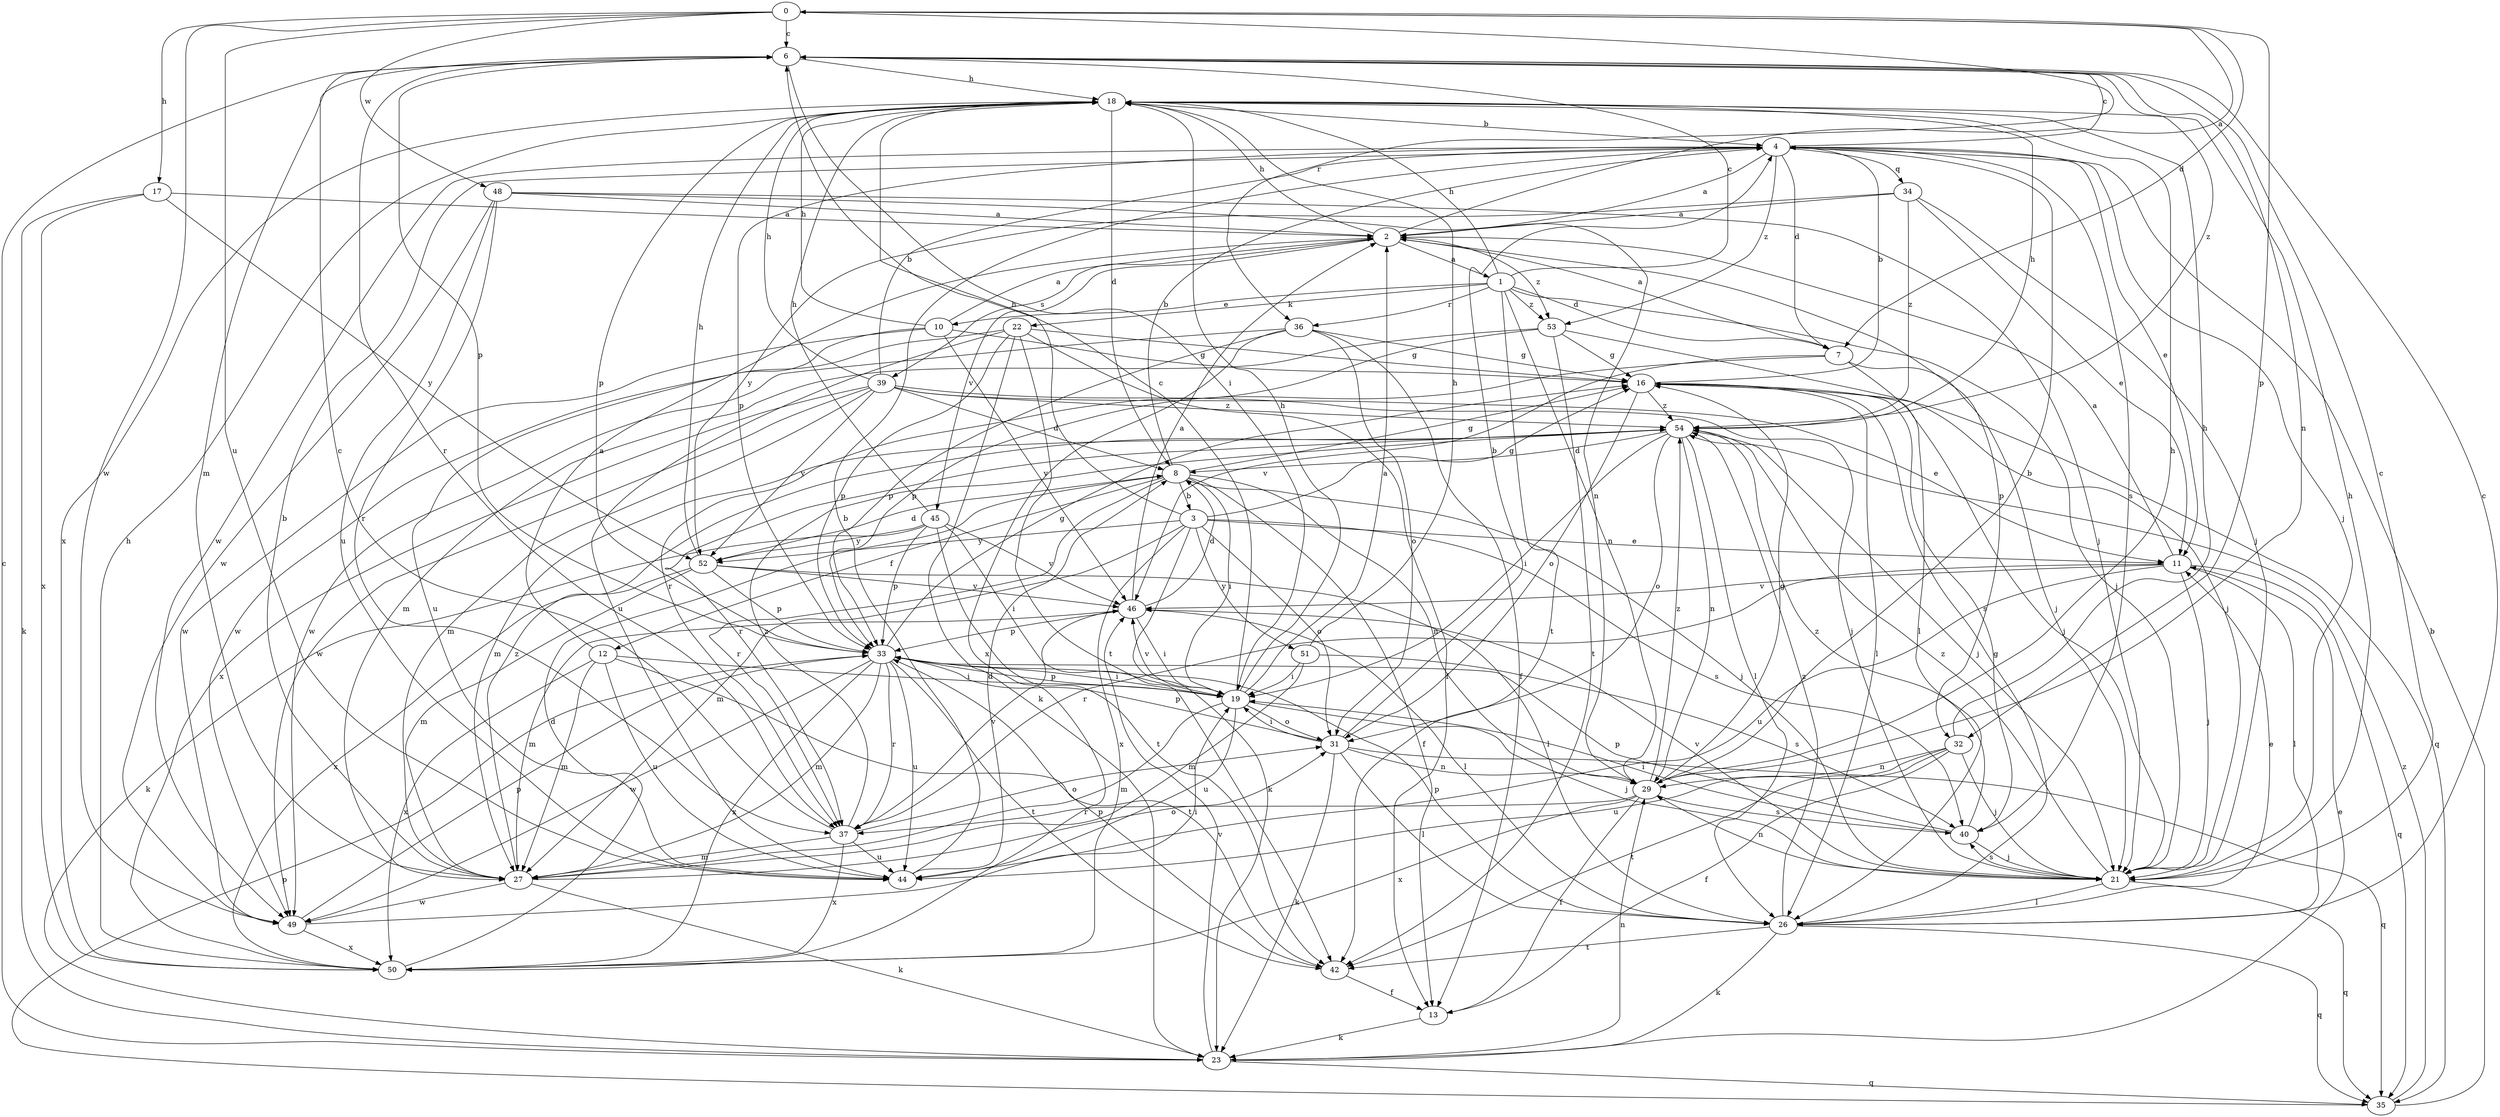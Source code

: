 strict digraph  {
0;
1;
2;
3;
4;
6;
7;
8;
10;
11;
12;
13;
16;
17;
18;
19;
21;
22;
23;
26;
27;
29;
31;
32;
33;
34;
35;
36;
37;
39;
40;
42;
44;
45;
46;
48;
49;
50;
51;
52;
53;
54;
0 -> 6  [label=c];
0 -> 7  [label=d];
0 -> 17  [label=h];
0 -> 32  [label=p];
0 -> 36  [label=r];
0 -> 44  [label=u];
0 -> 48  [label=w];
0 -> 49  [label=w];
1 -> 6  [label=c];
1 -> 7  [label=d];
1 -> 10  [label=e];
1 -> 18  [label=h];
1 -> 21  [label=j];
1 -> 22  [label=k];
1 -> 29  [label=n];
1 -> 36  [label=r];
1 -> 42  [label=t];
1 -> 53  [label=z];
2 -> 0  [label=a];
2 -> 1  [label=a];
2 -> 18  [label=h];
2 -> 32  [label=p];
2 -> 39  [label=s];
2 -> 45  [label=v];
2 -> 53  [label=z];
3 -> 11  [label=e];
3 -> 16  [label=g];
3 -> 18  [label=h];
3 -> 23  [label=k];
3 -> 27  [label=m];
3 -> 31  [label=o];
3 -> 40  [label=s];
3 -> 50  [label=x];
3 -> 51  [label=y];
3 -> 52  [label=y];
4 -> 2  [label=a];
4 -> 6  [label=c];
4 -> 7  [label=d];
4 -> 11  [label=e];
4 -> 21  [label=j];
4 -> 33  [label=p];
4 -> 34  [label=q];
4 -> 40  [label=s];
4 -> 49  [label=w];
4 -> 53  [label=z];
6 -> 18  [label=h];
6 -> 19  [label=i];
6 -> 27  [label=m];
6 -> 29  [label=n];
6 -> 33  [label=p];
6 -> 37  [label=r];
6 -> 54  [label=z];
7 -> 2  [label=a];
7 -> 21  [label=j];
7 -> 26  [label=l];
7 -> 33  [label=p];
7 -> 46  [label=v];
8 -> 3  [label=b];
8 -> 4  [label=b];
8 -> 12  [label=f];
8 -> 13  [label=f];
8 -> 16  [label=g];
8 -> 19  [label=i];
8 -> 21  [label=j];
8 -> 29  [label=n];
8 -> 37  [label=r];
10 -> 2  [label=a];
10 -> 16  [label=g];
10 -> 18  [label=h];
10 -> 44  [label=u];
10 -> 46  [label=v];
10 -> 49  [label=w];
11 -> 2  [label=a];
11 -> 21  [label=j];
11 -> 26  [label=l];
11 -> 35  [label=q];
11 -> 37  [label=r];
11 -> 44  [label=u];
11 -> 46  [label=v];
12 -> 2  [label=a];
12 -> 19  [label=i];
12 -> 27  [label=m];
12 -> 42  [label=t];
12 -> 44  [label=u];
12 -> 50  [label=x];
13 -> 23  [label=k];
16 -> 4  [label=b];
16 -> 21  [label=j];
16 -> 26  [label=l];
16 -> 31  [label=o];
16 -> 35  [label=q];
16 -> 40  [label=s];
16 -> 54  [label=z];
17 -> 2  [label=a];
17 -> 23  [label=k];
17 -> 50  [label=x];
17 -> 52  [label=y];
18 -> 4  [label=b];
18 -> 8  [label=d];
18 -> 33  [label=p];
18 -> 50  [label=x];
19 -> 2  [label=a];
19 -> 6  [label=c];
19 -> 18  [label=h];
19 -> 21  [label=j];
19 -> 27  [label=m];
19 -> 31  [label=o];
19 -> 33  [label=p];
19 -> 44  [label=u];
19 -> 46  [label=v];
21 -> 6  [label=c];
21 -> 18  [label=h];
21 -> 26  [label=l];
21 -> 29  [label=n];
21 -> 35  [label=q];
21 -> 40  [label=s];
21 -> 46  [label=v];
21 -> 54  [label=z];
22 -> 13  [label=f];
22 -> 16  [label=g];
22 -> 23  [label=k];
22 -> 33  [label=p];
22 -> 42  [label=t];
22 -> 44  [label=u];
22 -> 49  [label=w];
23 -> 6  [label=c];
23 -> 11  [label=e];
23 -> 29  [label=n];
23 -> 35  [label=q];
23 -> 46  [label=v];
26 -> 6  [label=c];
26 -> 11  [label=e];
26 -> 16  [label=g];
26 -> 23  [label=k];
26 -> 33  [label=p];
26 -> 35  [label=q];
26 -> 42  [label=t];
26 -> 54  [label=z];
27 -> 4  [label=b];
27 -> 23  [label=k];
27 -> 31  [label=o];
27 -> 49  [label=w];
27 -> 54  [label=z];
29 -> 4  [label=b];
29 -> 13  [label=f];
29 -> 16  [label=g];
29 -> 18  [label=h];
29 -> 37  [label=r];
29 -> 40  [label=s];
29 -> 50  [label=x];
29 -> 54  [label=z];
31 -> 4  [label=b];
31 -> 19  [label=i];
31 -> 23  [label=k];
31 -> 26  [label=l];
31 -> 29  [label=n];
31 -> 33  [label=p];
31 -> 35  [label=q];
32 -> 13  [label=f];
32 -> 18  [label=h];
32 -> 21  [label=j];
32 -> 29  [label=n];
32 -> 42  [label=t];
32 -> 44  [label=u];
33 -> 16  [label=g];
33 -> 19  [label=i];
33 -> 27  [label=m];
33 -> 37  [label=r];
33 -> 42  [label=t];
33 -> 44  [label=u];
33 -> 49  [label=w];
33 -> 50  [label=x];
34 -> 2  [label=a];
34 -> 11  [label=e];
34 -> 21  [label=j];
34 -> 52  [label=y];
34 -> 54  [label=z];
35 -> 4  [label=b];
35 -> 33  [label=p];
35 -> 54  [label=z];
36 -> 13  [label=f];
36 -> 16  [label=g];
36 -> 31  [label=o];
36 -> 33  [label=p];
36 -> 49  [label=w];
36 -> 50  [label=x];
37 -> 6  [label=c];
37 -> 27  [label=m];
37 -> 31  [label=o];
37 -> 44  [label=u];
37 -> 46  [label=v];
37 -> 50  [label=x];
37 -> 54  [label=z];
39 -> 4  [label=b];
39 -> 8  [label=d];
39 -> 11  [label=e];
39 -> 18  [label=h];
39 -> 21  [label=j];
39 -> 27  [label=m];
39 -> 49  [label=w];
39 -> 50  [label=x];
39 -> 52  [label=y];
39 -> 54  [label=z];
40 -> 19  [label=i];
40 -> 21  [label=j];
40 -> 33  [label=p];
40 -> 54  [label=z];
42 -> 13  [label=f];
42 -> 33  [label=p];
44 -> 4  [label=b];
44 -> 8  [label=d];
45 -> 18  [label=h];
45 -> 19  [label=i];
45 -> 23  [label=k];
45 -> 33  [label=p];
45 -> 42  [label=t];
45 -> 46  [label=v];
45 -> 52  [label=y];
46 -> 2  [label=a];
46 -> 8  [label=d];
46 -> 19  [label=i];
46 -> 26  [label=l];
46 -> 27  [label=m];
46 -> 33  [label=p];
48 -> 2  [label=a];
48 -> 21  [label=j];
48 -> 29  [label=n];
48 -> 37  [label=r];
48 -> 44  [label=u];
48 -> 49  [label=w];
49 -> 19  [label=i];
49 -> 33  [label=p];
49 -> 50  [label=x];
50 -> 8  [label=d];
50 -> 18  [label=h];
51 -> 18  [label=h];
51 -> 19  [label=i];
51 -> 27  [label=m];
51 -> 40  [label=s];
52 -> 8  [label=d];
52 -> 18  [label=h];
52 -> 26  [label=l];
52 -> 27  [label=m];
52 -> 33  [label=p];
52 -> 46  [label=v];
52 -> 50  [label=x];
53 -> 16  [label=g];
53 -> 21  [label=j];
53 -> 27  [label=m];
53 -> 37  [label=r];
53 -> 42  [label=t];
54 -> 8  [label=d];
54 -> 18  [label=h];
54 -> 19  [label=i];
54 -> 21  [label=j];
54 -> 26  [label=l];
54 -> 27  [label=m];
54 -> 29  [label=n];
54 -> 31  [label=o];
54 -> 37  [label=r];
}
